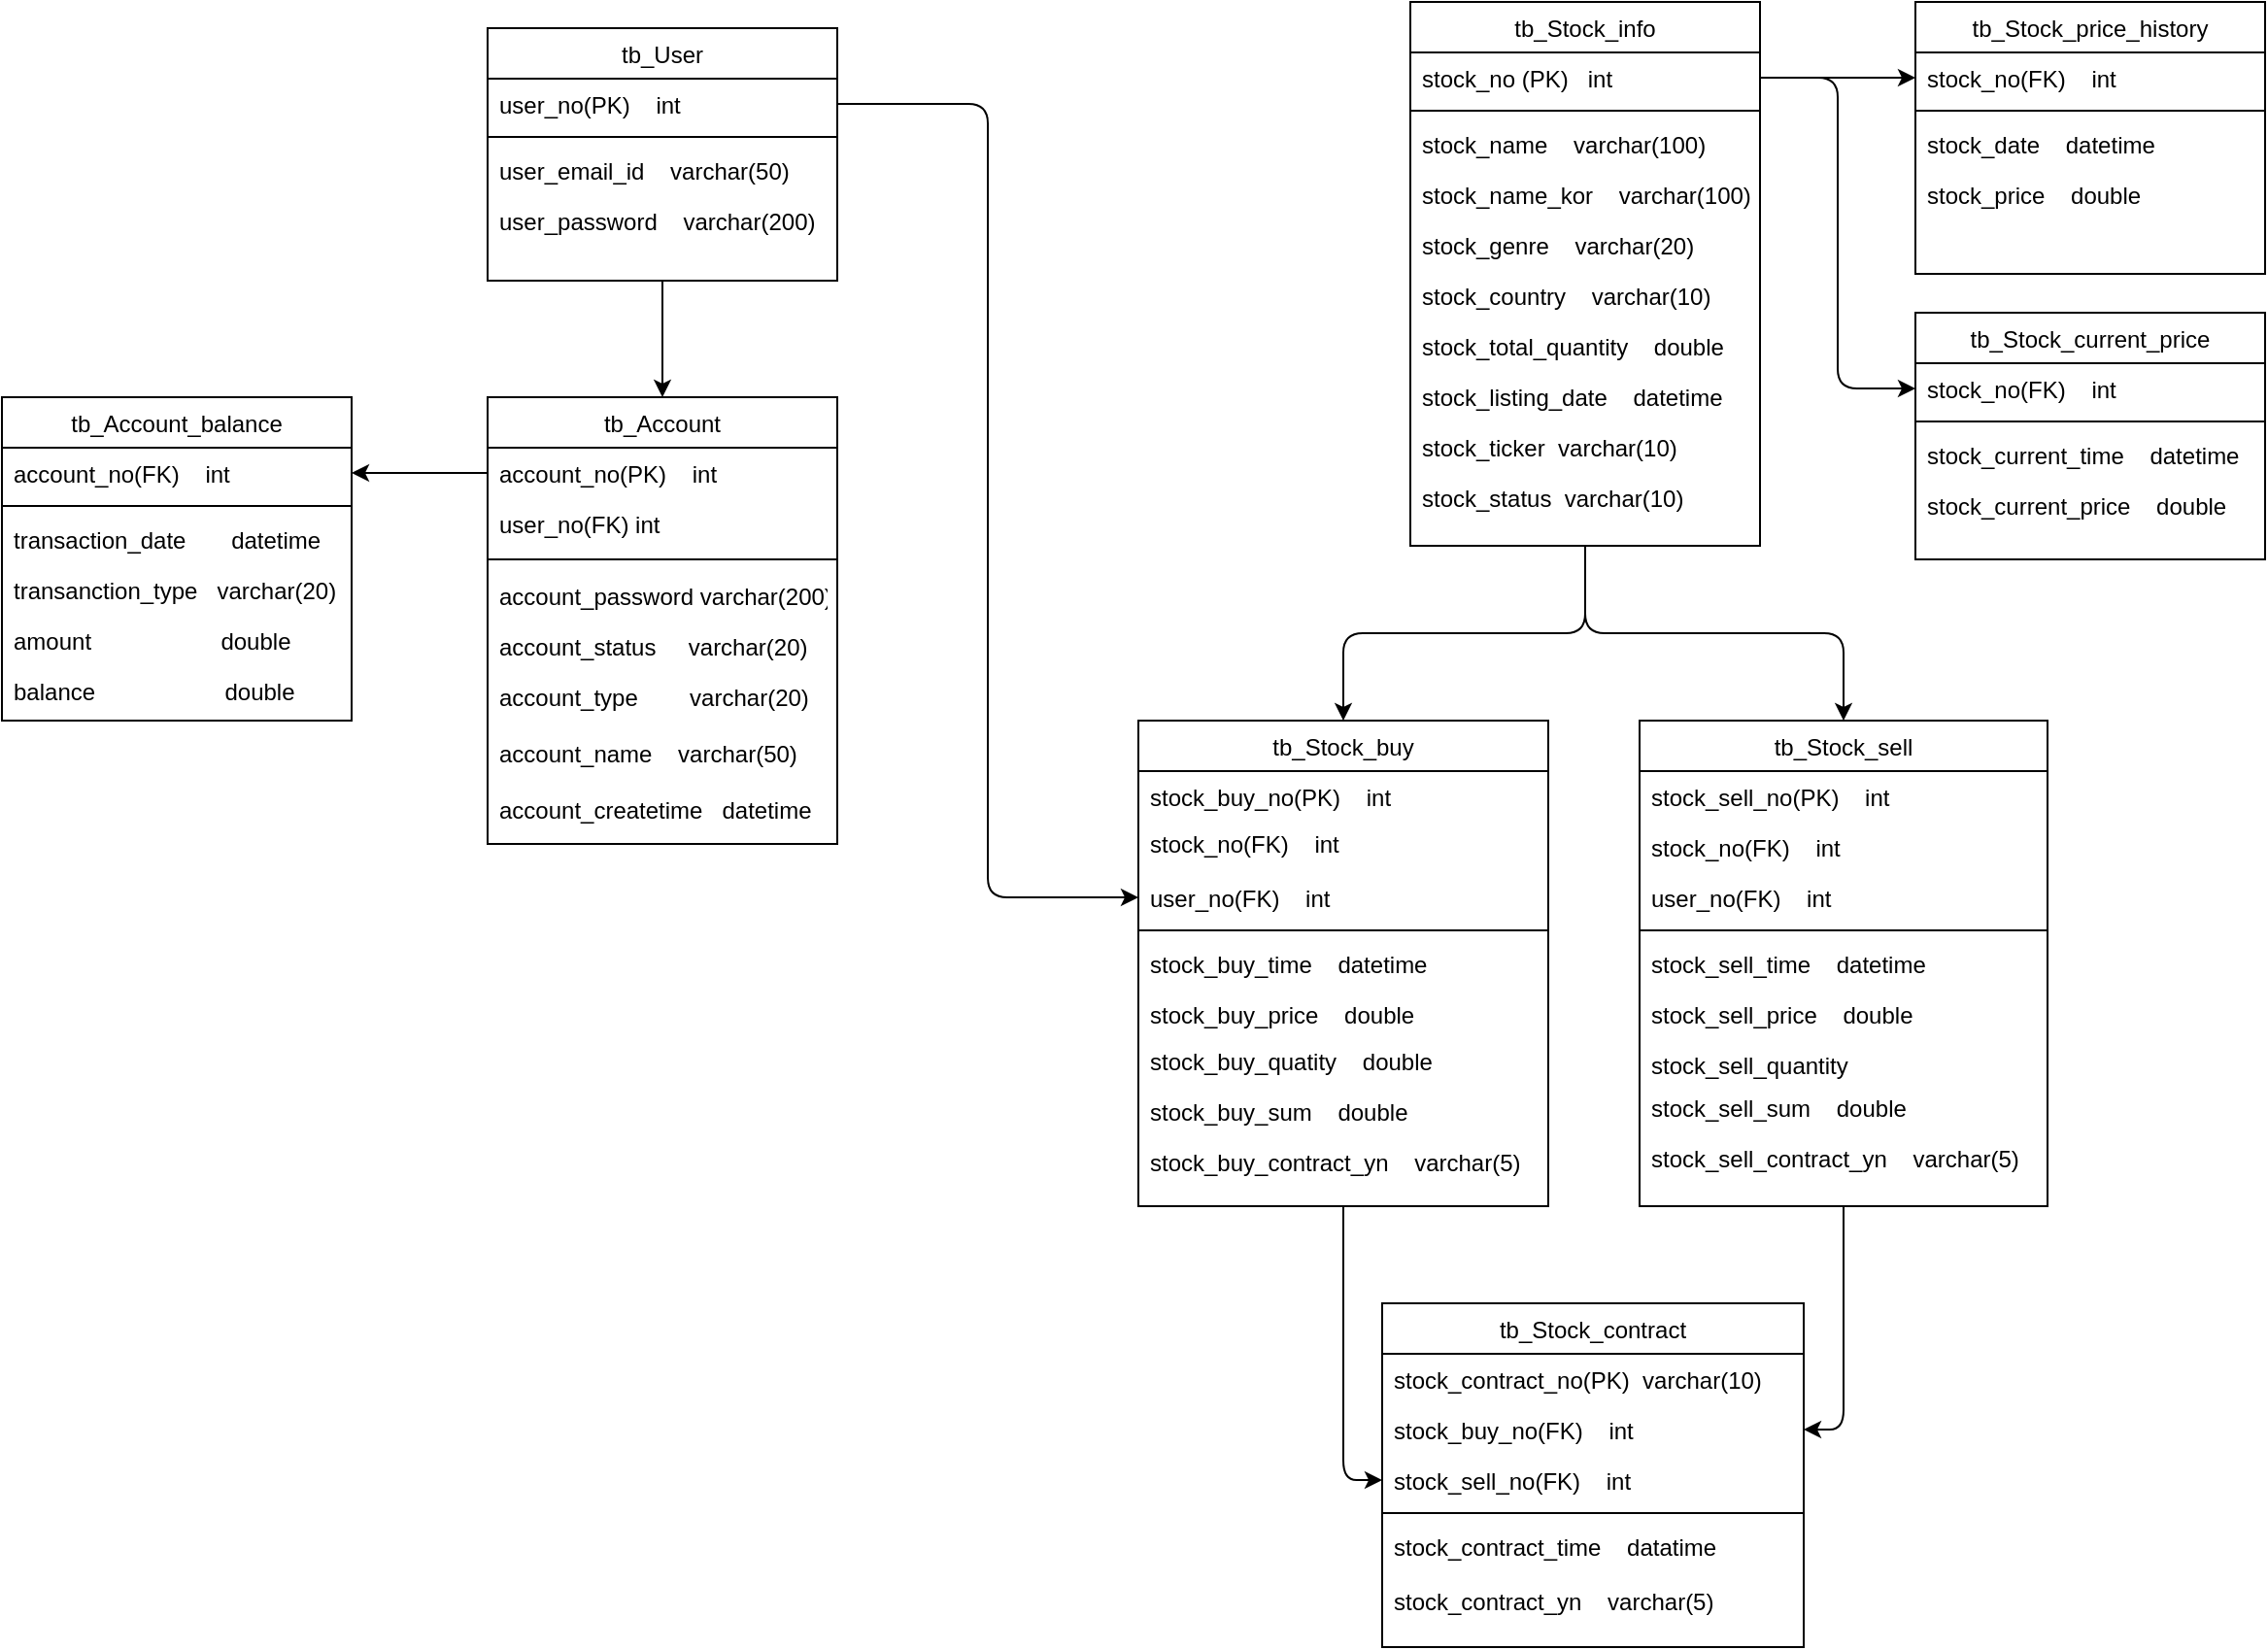 <mxfile version="17.2.4" type="github">
  <diagram id="C5RBs43oDa-KdzZeNtuy" name="Page-1">
    <mxGraphModel dx="1192" dy="621" grid="1" gridSize="10" guides="1" tooltips="1" connect="1" arrows="1" fold="1" page="1" pageScale="1" pageWidth="1654" pageHeight="1169" math="0" shadow="0">
      <root>
        <mxCell id="WIyWlLk6GJQsqaUBKTNV-0" />
        <mxCell id="WIyWlLk6GJQsqaUBKTNV-1" parent="WIyWlLk6GJQsqaUBKTNV-0" />
        <mxCell id="T2g7f27z4spYSyNa_Y1l-1" style="edgeStyle=orthogonalEdgeStyle;curved=0;rounded=1;sketch=0;orthogonalLoop=1;jettySize=auto;html=1;exitX=0.5;exitY=1;exitDx=0;exitDy=0;entryX=0.5;entryY=0;entryDx=0;entryDy=0;" edge="1" parent="WIyWlLk6GJQsqaUBKTNV-1" source="zkfFHV4jXpPFQw0GAbJ--0" target="Wq1SXTCDnoNudq2fz9VN-5">
          <mxGeometry relative="1" as="geometry" />
        </mxCell>
        <mxCell id="zkfFHV4jXpPFQw0GAbJ--0" value="tb_User" style="swimlane;fontStyle=0;align=center;verticalAlign=top;childLayout=stackLayout;horizontal=1;startSize=26;horizontalStack=0;resizeParent=1;resizeLast=0;collapsible=1;marginBottom=0;rounded=0;shadow=0;strokeWidth=1;" parent="WIyWlLk6GJQsqaUBKTNV-1" vertex="1">
          <mxGeometry x="270" y="73.5" width="180" height="130" as="geometry">
            <mxRectangle x="230" y="140" width="160" height="26" as="alternateBounds" />
          </mxGeometry>
        </mxCell>
        <mxCell id="zkfFHV4jXpPFQw0GAbJ--1" value="user_no(PK)    int" style="text;align=left;verticalAlign=top;spacingLeft=4;spacingRight=4;overflow=hidden;rotatable=0;points=[[0,0.5],[1,0.5]];portConstraint=eastwest;" parent="zkfFHV4jXpPFQw0GAbJ--0" vertex="1">
          <mxGeometry y="26" width="180" height="26" as="geometry" />
        </mxCell>
        <mxCell id="zkfFHV4jXpPFQw0GAbJ--4" value="" style="line;html=1;strokeWidth=1;align=left;verticalAlign=middle;spacingTop=-1;spacingLeft=3;spacingRight=3;rotatable=0;labelPosition=right;points=[];portConstraint=eastwest;" parent="zkfFHV4jXpPFQw0GAbJ--0" vertex="1">
          <mxGeometry y="52" width="180" height="8" as="geometry" />
        </mxCell>
        <mxCell id="zkfFHV4jXpPFQw0GAbJ--5" value="user_email_id    varchar(50)" style="text;align=left;verticalAlign=top;spacingLeft=4;spacingRight=4;overflow=hidden;rotatable=0;points=[[0,0.5],[1,0.5]];portConstraint=eastwest;" parent="zkfFHV4jXpPFQw0GAbJ--0" vertex="1">
          <mxGeometry y="60" width="180" height="26" as="geometry" />
        </mxCell>
        <mxCell id="FeT_71qaqcxKw07ORM85-0" value="user_password    varchar(200)" style="text;align=left;verticalAlign=top;spacingLeft=4;spacingRight=4;overflow=hidden;rotatable=0;points=[[0,0.5],[1,0.5]];portConstraint=eastwest;" parent="zkfFHV4jXpPFQw0GAbJ--0" vertex="1">
          <mxGeometry y="86" width="180" height="26" as="geometry" />
        </mxCell>
        <mxCell id="zkfFHV4jXpPFQw0GAbJ--13" value="tb_Stock_price_history" style="swimlane;fontStyle=0;align=center;verticalAlign=top;childLayout=stackLayout;horizontal=1;startSize=26;horizontalStack=0;resizeParent=1;resizeLast=0;collapsible=1;marginBottom=0;rounded=0;shadow=0;strokeWidth=1;" parent="WIyWlLk6GJQsqaUBKTNV-1" vertex="1">
          <mxGeometry x="1005" y="60" width="180" height="140" as="geometry">
            <mxRectangle x="340" y="380" width="170" height="26" as="alternateBounds" />
          </mxGeometry>
        </mxCell>
        <mxCell id="FeT_71qaqcxKw07ORM85-4" value="stock_no(FK)    int" style="text;align=left;verticalAlign=top;spacingLeft=4;spacingRight=4;overflow=hidden;rotatable=0;points=[[0,0.5],[1,0.5]];portConstraint=eastwest;" parent="zkfFHV4jXpPFQw0GAbJ--13" vertex="1">
          <mxGeometry y="26" width="180" height="26" as="geometry" />
        </mxCell>
        <mxCell id="zkfFHV4jXpPFQw0GAbJ--15" value="" style="line;html=1;strokeWidth=1;align=left;verticalAlign=middle;spacingTop=-1;spacingLeft=3;spacingRight=3;rotatable=0;labelPosition=right;points=[];portConstraint=eastwest;" parent="zkfFHV4jXpPFQw0GAbJ--13" vertex="1">
          <mxGeometry y="52" width="180" height="8" as="geometry" />
        </mxCell>
        <mxCell id="FeT_71qaqcxKw07ORM85-5" value="stock_date    datetime" style="text;align=left;verticalAlign=top;spacingLeft=4;spacingRight=4;overflow=hidden;rotatable=0;points=[[0,0.5],[1,0.5]];portConstraint=eastwest;" parent="zkfFHV4jXpPFQw0GAbJ--13" vertex="1">
          <mxGeometry y="60" width="180" height="26" as="geometry" />
        </mxCell>
        <mxCell id="FeT_71qaqcxKw07ORM85-8" value="stock_price    double" style="text;align=left;verticalAlign=top;spacingLeft=4;spacingRight=4;overflow=hidden;rotatable=0;points=[[0,0.5],[1,0.5]];portConstraint=eastwest;" parent="zkfFHV4jXpPFQw0GAbJ--13" vertex="1">
          <mxGeometry y="86" width="180" height="26" as="geometry" />
        </mxCell>
        <mxCell id="T2g7f27z4spYSyNa_Y1l-7" style="edgeStyle=orthogonalEdgeStyle;curved=0;rounded=1;sketch=0;orthogonalLoop=1;jettySize=auto;html=1;exitX=0.5;exitY=1;exitDx=0;exitDy=0;entryX=0.5;entryY=0;entryDx=0;entryDy=0;" edge="1" parent="WIyWlLk6GJQsqaUBKTNV-1" source="zkfFHV4jXpPFQw0GAbJ--17" target="FeT_71qaqcxKw07ORM85-10">
          <mxGeometry relative="1" as="geometry" />
        </mxCell>
        <mxCell id="T2g7f27z4spYSyNa_Y1l-8" style="edgeStyle=orthogonalEdgeStyle;curved=0;rounded=1;sketch=0;orthogonalLoop=1;jettySize=auto;html=1;exitX=0.5;exitY=1;exitDx=0;exitDy=0;" edge="1" parent="WIyWlLk6GJQsqaUBKTNV-1" source="zkfFHV4jXpPFQw0GAbJ--17" target="FeT_71qaqcxKw07ORM85-17">
          <mxGeometry relative="1" as="geometry" />
        </mxCell>
        <mxCell id="zkfFHV4jXpPFQw0GAbJ--17" value="tb_Stock_info" style="swimlane;fontStyle=0;align=center;verticalAlign=top;childLayout=stackLayout;horizontal=1;startSize=26;horizontalStack=0;resizeParent=1;resizeLast=0;collapsible=1;marginBottom=0;rounded=0;shadow=0;strokeWidth=1;" parent="WIyWlLk6GJQsqaUBKTNV-1" vertex="1">
          <mxGeometry x="745" y="60" width="180" height="280" as="geometry">
            <mxRectangle x="550" y="140" width="160" height="26" as="alternateBounds" />
          </mxGeometry>
        </mxCell>
        <mxCell id="zkfFHV4jXpPFQw0GAbJ--18" value="stock_no (PK)   int" style="text;align=left;verticalAlign=top;spacingLeft=4;spacingRight=4;overflow=hidden;rotatable=0;points=[[0,0.5],[1,0.5]];portConstraint=eastwest;" parent="zkfFHV4jXpPFQw0GAbJ--17" vertex="1">
          <mxGeometry y="26" width="180" height="26" as="geometry" />
        </mxCell>
        <mxCell id="zkfFHV4jXpPFQw0GAbJ--23" value="" style="line;html=1;strokeWidth=1;align=left;verticalAlign=middle;spacingTop=-1;spacingLeft=3;spacingRight=3;rotatable=0;labelPosition=right;points=[];portConstraint=eastwest;" parent="zkfFHV4jXpPFQw0GAbJ--17" vertex="1">
          <mxGeometry y="52" width="180" height="8" as="geometry" />
        </mxCell>
        <mxCell id="zkfFHV4jXpPFQw0GAbJ--24" value="stock_name    varchar(100)" style="text;align=left;verticalAlign=top;spacingLeft=4;spacingRight=4;overflow=hidden;rotatable=0;points=[[0,0.5],[1,0.5]];portConstraint=eastwest;" parent="zkfFHV4jXpPFQw0GAbJ--17" vertex="1">
          <mxGeometry y="60" width="180" height="26" as="geometry" />
        </mxCell>
        <mxCell id="zkfFHV4jXpPFQw0GAbJ--25" value="stock_name_kor    varchar(100)" style="text;align=left;verticalAlign=top;spacingLeft=4;spacingRight=4;overflow=hidden;rotatable=0;points=[[0,0.5],[1,0.5]];portConstraint=eastwest;" parent="zkfFHV4jXpPFQw0GAbJ--17" vertex="1">
          <mxGeometry y="86" width="180" height="26" as="geometry" />
        </mxCell>
        <mxCell id="FeT_71qaqcxKw07ORM85-72" value="stock_genre    varchar(20)" style="text;align=left;verticalAlign=top;spacingLeft=4;spacingRight=4;overflow=hidden;rotatable=0;points=[[0,0.5],[1,0.5]];portConstraint=eastwest;" parent="zkfFHV4jXpPFQw0GAbJ--17" vertex="1">
          <mxGeometry y="112" width="180" height="26" as="geometry" />
        </mxCell>
        <mxCell id="FeT_71qaqcxKw07ORM85-3" value="stock_country    varchar(10)" style="text;align=left;verticalAlign=top;spacingLeft=4;spacingRight=4;overflow=hidden;rotatable=0;points=[[0,0.5],[1,0.5]];portConstraint=eastwest;" parent="zkfFHV4jXpPFQw0GAbJ--17" vertex="1">
          <mxGeometry y="138" width="180" height="26" as="geometry" />
        </mxCell>
        <mxCell id="FeT_71qaqcxKw07ORM85-2" value="stock_total_quantity    double" style="text;align=left;verticalAlign=top;spacingLeft=4;spacingRight=4;overflow=hidden;rotatable=0;points=[[0,0.5],[1,0.5]];portConstraint=eastwest;" parent="zkfFHV4jXpPFQw0GAbJ--17" vertex="1">
          <mxGeometry y="164" width="180" height="26" as="geometry" />
        </mxCell>
        <mxCell id="l7Yd_LcLpYPsCpwpfOmZ-4" value="stock_listing_date    datetime" style="text;align=left;verticalAlign=top;spacingLeft=4;spacingRight=4;overflow=hidden;rotatable=0;points=[[0,0.5],[1,0.5]];portConstraint=eastwest;" parent="zkfFHV4jXpPFQw0GAbJ--17" vertex="1">
          <mxGeometry y="190" width="180" height="26" as="geometry" />
        </mxCell>
        <mxCell id="l7Yd_LcLpYPsCpwpfOmZ-5" value="stock_ticker  varchar(10)" style="text;align=left;verticalAlign=top;spacingLeft=4;spacingRight=4;overflow=hidden;rotatable=0;points=[[0,0.5],[1,0.5]];portConstraint=eastwest;" parent="zkfFHV4jXpPFQw0GAbJ--17" vertex="1">
          <mxGeometry y="216" width="180" height="26" as="geometry" />
        </mxCell>
        <mxCell id="l7Yd_LcLpYPsCpwpfOmZ-6" value="stock_status  varchar(10)" style="text;align=left;verticalAlign=top;spacingLeft=4;spacingRight=4;overflow=hidden;rotatable=0;points=[[0,0.5],[1,0.5]];portConstraint=eastwest;" parent="zkfFHV4jXpPFQw0GAbJ--17" vertex="1">
          <mxGeometry y="242" width="180" height="26" as="geometry" />
        </mxCell>
        <mxCell id="T2g7f27z4spYSyNa_Y1l-20" style="edgeStyle=orthogonalEdgeStyle;curved=0;rounded=1;sketch=0;orthogonalLoop=1;jettySize=auto;html=1;entryX=0;entryY=0.5;entryDx=0;entryDy=0;" edge="1" parent="WIyWlLk6GJQsqaUBKTNV-1" source="FeT_71qaqcxKw07ORM85-10" target="FeT_71qaqcxKw07ORM85-58">
          <mxGeometry relative="1" as="geometry" />
        </mxCell>
        <mxCell id="FeT_71qaqcxKw07ORM85-10" value="tb_Stock_buy" style="swimlane;fontStyle=0;align=center;verticalAlign=top;childLayout=stackLayout;horizontal=1;startSize=26;horizontalStack=0;resizeParent=1;resizeLast=0;collapsible=1;marginBottom=0;rounded=0;shadow=0;strokeWidth=1;" parent="WIyWlLk6GJQsqaUBKTNV-1" vertex="1">
          <mxGeometry x="605" y="430" width="211" height="250" as="geometry">
            <mxRectangle x="550" y="140" width="160" height="26" as="alternateBounds" />
          </mxGeometry>
        </mxCell>
        <mxCell id="FeT_71qaqcxKw07ORM85-67" value="stock_buy_no(PK)    int" style="text;align=left;verticalAlign=top;spacingLeft=4;spacingRight=4;overflow=hidden;rotatable=0;points=[[0,0.5],[1,0.5]];portConstraint=eastwest;" parent="FeT_71qaqcxKw07ORM85-10" vertex="1">
          <mxGeometry y="26" width="211" height="24" as="geometry" />
        </mxCell>
        <mxCell id="FeT_71qaqcxKw07ORM85-32" value="stock_no(FK)    int" style="text;align=left;verticalAlign=top;spacingLeft=4;spacingRight=4;overflow=hidden;rotatable=0;points=[[0,0.5],[1,0.5]];portConstraint=eastwest;" parent="FeT_71qaqcxKw07ORM85-10" vertex="1">
          <mxGeometry y="50" width="211" height="28" as="geometry" />
        </mxCell>
        <mxCell id="FeT_71qaqcxKw07ORM85-11" value="user_no(FK)    int" style="text;align=left;verticalAlign=top;spacingLeft=4;spacingRight=4;overflow=hidden;rotatable=0;points=[[0,0.5],[1,0.5]];portConstraint=eastwest;" parent="FeT_71qaqcxKw07ORM85-10" vertex="1">
          <mxGeometry y="78" width="211" height="26" as="geometry" />
        </mxCell>
        <mxCell id="FeT_71qaqcxKw07ORM85-12" value="" style="line;html=1;strokeWidth=1;align=left;verticalAlign=middle;spacingTop=-1;spacingLeft=3;spacingRight=3;rotatable=0;labelPosition=right;points=[];portConstraint=eastwest;" parent="FeT_71qaqcxKw07ORM85-10" vertex="1">
          <mxGeometry y="104" width="211" height="8" as="geometry" />
        </mxCell>
        <mxCell id="FeT_71qaqcxKw07ORM85-13" value="stock_buy_time    datetime" style="text;align=left;verticalAlign=top;spacingLeft=4;spacingRight=4;overflow=hidden;rotatable=0;points=[[0,0.5],[1,0.5]];portConstraint=eastwest;" parent="FeT_71qaqcxKw07ORM85-10" vertex="1">
          <mxGeometry y="112" width="211" height="26" as="geometry" />
        </mxCell>
        <mxCell id="FeT_71qaqcxKw07ORM85-14" value="stock_buy_price    double" style="text;align=left;verticalAlign=top;spacingLeft=4;spacingRight=4;overflow=hidden;rotatable=0;points=[[0,0.5],[1,0.5]];portConstraint=eastwest;" parent="FeT_71qaqcxKw07ORM85-10" vertex="1">
          <mxGeometry y="138" width="211" height="24" as="geometry" />
        </mxCell>
        <mxCell id="FeT_71qaqcxKw07ORM85-49" value="stock_buy_quatity    double" style="text;align=left;verticalAlign=top;spacingLeft=4;spacingRight=4;overflow=hidden;rotatable=0;points=[[0,0.5],[1,0.5]];portConstraint=eastwest;" parent="FeT_71qaqcxKw07ORM85-10" vertex="1">
          <mxGeometry y="162" width="211" height="26" as="geometry" />
        </mxCell>
        <mxCell id="FeT_71qaqcxKw07ORM85-55" value="stock_buy_sum    double" style="text;align=left;verticalAlign=top;spacingLeft=4;spacingRight=4;overflow=hidden;rotatable=0;points=[[0,0.5],[1,0.5]];portConstraint=eastwest;" parent="FeT_71qaqcxKw07ORM85-10" vertex="1">
          <mxGeometry y="188" width="211" height="26" as="geometry" />
        </mxCell>
        <mxCell id="FeT_71qaqcxKw07ORM85-70" value="stock_buy_contract_yn    varchar(5)" style="text;align=left;verticalAlign=top;spacingLeft=4;spacingRight=4;overflow=hidden;rotatable=0;points=[[0,0.5],[1,0.5]];portConstraint=eastwest;" parent="FeT_71qaqcxKw07ORM85-10" vertex="1">
          <mxGeometry y="214" width="211" height="26" as="geometry" />
        </mxCell>
        <mxCell id="T2g7f27z4spYSyNa_Y1l-17" style="edgeStyle=orthogonalEdgeStyle;curved=0;rounded=1;sketch=0;orthogonalLoop=1;jettySize=auto;html=1;exitX=0.5;exitY=1;exitDx=0;exitDy=0;entryX=1;entryY=0.5;entryDx=0;entryDy=0;" edge="1" parent="WIyWlLk6GJQsqaUBKTNV-1" source="FeT_71qaqcxKw07ORM85-17" target="FeT_71qaqcxKw07ORM85-48">
          <mxGeometry relative="1" as="geometry" />
        </mxCell>
        <mxCell id="FeT_71qaqcxKw07ORM85-17" value="tb_Stock_sell" style="swimlane;fontStyle=0;align=center;verticalAlign=top;childLayout=stackLayout;horizontal=1;startSize=26;horizontalStack=0;resizeParent=1;resizeLast=0;collapsible=1;marginBottom=0;rounded=0;shadow=0;strokeWidth=1;" parent="WIyWlLk6GJQsqaUBKTNV-1" vertex="1">
          <mxGeometry x="863" y="430" width="210" height="250" as="geometry">
            <mxRectangle x="550" y="140" width="160" height="26" as="alternateBounds" />
          </mxGeometry>
        </mxCell>
        <mxCell id="FeT_71qaqcxKw07ORM85-69" value="stock_sell_no(PK)    int" style="text;align=left;verticalAlign=top;spacingLeft=4;spacingRight=4;overflow=hidden;rotatable=0;points=[[0,0.5],[1,0.5]];portConstraint=eastwest;" parent="FeT_71qaqcxKw07ORM85-17" vertex="1">
          <mxGeometry y="26" width="210" height="26" as="geometry" />
        </mxCell>
        <mxCell id="FeT_71qaqcxKw07ORM85-18" value="stock_no(FK)    int" style="text;align=left;verticalAlign=top;spacingLeft=4;spacingRight=4;overflow=hidden;rotatable=0;points=[[0,0.5],[1,0.5]];portConstraint=eastwest;" parent="FeT_71qaqcxKw07ORM85-17" vertex="1">
          <mxGeometry y="52" width="210" height="26" as="geometry" />
        </mxCell>
        <mxCell id="FeT_71qaqcxKw07ORM85-33" value="user_no(FK)    int" style="text;align=left;verticalAlign=top;spacingLeft=4;spacingRight=4;overflow=hidden;rotatable=0;points=[[0,0.5],[1,0.5]];portConstraint=eastwest;" parent="FeT_71qaqcxKw07ORM85-17" vertex="1">
          <mxGeometry y="78" width="210" height="26" as="geometry" />
        </mxCell>
        <mxCell id="FeT_71qaqcxKw07ORM85-19" value="" style="line;html=1;strokeWidth=1;align=left;verticalAlign=middle;spacingTop=-1;spacingLeft=3;spacingRight=3;rotatable=0;labelPosition=right;points=[];portConstraint=eastwest;" parent="FeT_71qaqcxKw07ORM85-17" vertex="1">
          <mxGeometry y="104" width="210" height="8" as="geometry" />
        </mxCell>
        <mxCell id="FeT_71qaqcxKw07ORM85-20" value="stock_sell_time    datetime" style="text;align=left;verticalAlign=top;spacingLeft=4;spacingRight=4;overflow=hidden;rotatable=0;points=[[0,0.5],[1,0.5]];portConstraint=eastwest;" parent="FeT_71qaqcxKw07ORM85-17" vertex="1">
          <mxGeometry y="112" width="210" height="26" as="geometry" />
        </mxCell>
        <mxCell id="FeT_71qaqcxKw07ORM85-21" value="stock_sell_price    double" style="text;align=left;verticalAlign=top;spacingLeft=4;spacingRight=4;overflow=hidden;rotatable=0;points=[[0,0.5],[1,0.5]];portConstraint=eastwest;" parent="FeT_71qaqcxKw07ORM85-17" vertex="1">
          <mxGeometry y="138" width="210" height="26" as="geometry" />
        </mxCell>
        <mxCell id="FeT_71qaqcxKw07ORM85-54" value="stock_sell_quantity" style="text;align=left;verticalAlign=top;spacingLeft=4;spacingRight=4;overflow=hidden;rotatable=0;points=[[0,0.5],[1,0.5]];portConstraint=eastwest;" parent="FeT_71qaqcxKw07ORM85-17" vertex="1">
          <mxGeometry y="164" width="210" height="22" as="geometry" />
        </mxCell>
        <mxCell id="FeT_71qaqcxKw07ORM85-22" value="stock_sell_sum    double" style="text;align=left;verticalAlign=top;spacingLeft=4;spacingRight=4;overflow=hidden;rotatable=0;points=[[0,0.5],[1,0.5]];portConstraint=eastwest;" parent="FeT_71qaqcxKw07ORM85-17" vertex="1">
          <mxGeometry y="186" width="210" height="26" as="geometry" />
        </mxCell>
        <mxCell id="FeT_71qaqcxKw07ORM85-56" value="stock_sell_contract_yn    varchar(5)" style="text;align=left;verticalAlign=top;spacingLeft=4;spacingRight=4;overflow=hidden;rotatable=0;points=[[0,0.5],[1,0.5]];portConstraint=eastwest;" parent="FeT_71qaqcxKw07ORM85-17" vertex="1">
          <mxGeometry y="212" width="210" height="26" as="geometry" />
        </mxCell>
        <mxCell id="FeT_71qaqcxKw07ORM85-24" value="tb_Stock_current_price" style="swimlane;fontStyle=0;align=center;verticalAlign=top;childLayout=stackLayout;horizontal=1;startSize=26;horizontalStack=0;resizeParent=1;resizeLast=0;collapsible=1;marginBottom=0;rounded=0;shadow=0;strokeWidth=1;" parent="WIyWlLk6GJQsqaUBKTNV-1" vertex="1">
          <mxGeometry x="1005" y="220" width="180" height="127" as="geometry">
            <mxRectangle x="550" y="140" width="160" height="26" as="alternateBounds" />
          </mxGeometry>
        </mxCell>
        <mxCell id="FeT_71qaqcxKw07ORM85-25" value="stock_no(FK)    int" style="text;align=left;verticalAlign=top;spacingLeft=4;spacingRight=4;overflow=hidden;rotatable=0;points=[[0,0.5],[1,0.5]];portConstraint=eastwest;" parent="FeT_71qaqcxKw07ORM85-24" vertex="1">
          <mxGeometry y="26" width="180" height="26" as="geometry" />
        </mxCell>
        <mxCell id="FeT_71qaqcxKw07ORM85-26" value="" style="line;html=1;strokeWidth=1;align=left;verticalAlign=middle;spacingTop=-1;spacingLeft=3;spacingRight=3;rotatable=0;labelPosition=right;points=[];portConstraint=eastwest;" parent="FeT_71qaqcxKw07ORM85-24" vertex="1">
          <mxGeometry y="52" width="180" height="8" as="geometry" />
        </mxCell>
        <mxCell id="FeT_71qaqcxKw07ORM85-27" value="stock_current_time    datetime" style="text;align=left;verticalAlign=top;spacingLeft=4;spacingRight=4;overflow=hidden;rotatable=0;points=[[0,0.5],[1,0.5]];portConstraint=eastwest;" parent="FeT_71qaqcxKw07ORM85-24" vertex="1">
          <mxGeometry y="60" width="180" height="26" as="geometry" />
        </mxCell>
        <mxCell id="FeT_71qaqcxKw07ORM85-31" value="stock_current_price    double" style="text;align=left;verticalAlign=top;spacingLeft=4;spacingRight=4;overflow=hidden;rotatable=0;points=[[0,0.5],[1,0.5]];portConstraint=eastwest;" parent="FeT_71qaqcxKw07ORM85-24" vertex="1">
          <mxGeometry y="86" width="180" height="26" as="geometry" />
        </mxCell>
        <mxCell id="FeT_71qaqcxKw07ORM85-34" value="tb_Stock_contract" style="swimlane;fontStyle=0;align=center;verticalAlign=top;childLayout=stackLayout;horizontal=1;startSize=26;horizontalStack=0;resizeParent=1;resizeLast=0;collapsible=1;marginBottom=0;rounded=0;shadow=0;strokeWidth=1;" parent="WIyWlLk6GJQsqaUBKTNV-1" vertex="1">
          <mxGeometry x="730.5" y="730" width="217" height="177" as="geometry">
            <mxRectangle x="550" y="140" width="160" height="26" as="alternateBounds" />
          </mxGeometry>
        </mxCell>
        <mxCell id="FeT_71qaqcxKw07ORM85-35" value="stock_contract_no(PK)  varchar(10)" style="text;align=left;verticalAlign=top;spacingLeft=4;spacingRight=4;overflow=hidden;rotatable=0;points=[[0,0.5],[1,0.5]];portConstraint=eastwest;" parent="FeT_71qaqcxKw07ORM85-34" vertex="1">
          <mxGeometry y="26" width="217" height="26" as="geometry" />
        </mxCell>
        <mxCell id="FeT_71qaqcxKw07ORM85-48" value="stock_buy_no(FK)    int" style="text;align=left;verticalAlign=top;spacingLeft=4;spacingRight=4;overflow=hidden;rotatable=0;points=[[0,0.5],[1,0.5]];portConstraint=eastwest;" parent="FeT_71qaqcxKw07ORM85-34" vertex="1">
          <mxGeometry y="52" width="217" height="26" as="geometry" />
        </mxCell>
        <mxCell id="FeT_71qaqcxKw07ORM85-58" value="stock_sell_no(FK)    int" style="text;align=left;verticalAlign=top;spacingLeft=4;spacingRight=4;overflow=hidden;rotatable=0;points=[[0,0.5],[1,0.5]];portConstraint=eastwest;" parent="FeT_71qaqcxKw07ORM85-34" vertex="1">
          <mxGeometry y="78" width="217" height="26" as="geometry" />
        </mxCell>
        <mxCell id="FeT_71qaqcxKw07ORM85-36" value="" style="line;html=1;strokeWidth=1;align=left;verticalAlign=middle;spacingTop=-1;spacingLeft=3;spacingRight=3;rotatable=0;labelPosition=right;points=[];portConstraint=eastwest;" parent="FeT_71qaqcxKw07ORM85-34" vertex="1">
          <mxGeometry y="104" width="217" height="8" as="geometry" />
        </mxCell>
        <mxCell id="FeT_71qaqcxKw07ORM85-37" value="stock_contract_time    datatime" style="text;align=left;verticalAlign=top;spacingLeft=4;spacingRight=4;overflow=hidden;rotatable=0;points=[[0,0.5],[1,0.5]];portConstraint=eastwest;" parent="FeT_71qaqcxKw07ORM85-34" vertex="1">
          <mxGeometry y="112" width="217" height="28" as="geometry" />
        </mxCell>
        <mxCell id="FeT_71qaqcxKw07ORM85-66" value="stock_contract_yn    varchar(5)" style="text;align=left;verticalAlign=top;spacingLeft=4;spacingRight=4;overflow=hidden;rotatable=0;points=[[0,0.5],[1,0.5]];portConstraint=eastwest;" parent="FeT_71qaqcxKw07ORM85-34" vertex="1">
          <mxGeometry y="140" width="217" height="28" as="geometry" />
        </mxCell>
        <mxCell id="Wq1SXTCDnoNudq2fz9VN-5" value="tb_Account" style="swimlane;fontStyle=0;align=center;verticalAlign=top;childLayout=stackLayout;horizontal=1;startSize=26;horizontalStack=0;resizeParent=1;resizeLast=0;collapsible=1;marginBottom=0;rounded=0;shadow=0;strokeWidth=1;" parent="WIyWlLk6GJQsqaUBKTNV-1" vertex="1">
          <mxGeometry x="270" y="263.5" width="180" height="230" as="geometry">
            <mxRectangle x="230" y="140" width="160" height="26" as="alternateBounds" />
          </mxGeometry>
        </mxCell>
        <mxCell id="Wq1SXTCDnoNudq2fz9VN-6" value="account_no(PK)    int" style="text;align=left;verticalAlign=top;spacingLeft=4;spacingRight=4;overflow=hidden;rotatable=0;points=[[0,0.5],[1,0.5]];portConstraint=eastwest;" parent="Wq1SXTCDnoNudq2fz9VN-5" vertex="1">
          <mxGeometry y="26" width="180" height="26" as="geometry" />
        </mxCell>
        <mxCell id="Wq1SXTCDnoNudq2fz9VN-22" value="user_no(FK) int" style="text;align=left;verticalAlign=top;spacingLeft=4;spacingRight=4;overflow=hidden;rotatable=0;points=[[0,0.5],[1,0.5]];portConstraint=eastwest;" parent="Wq1SXTCDnoNudq2fz9VN-5" vertex="1">
          <mxGeometry y="52" width="180" height="26" as="geometry" />
        </mxCell>
        <mxCell id="Wq1SXTCDnoNudq2fz9VN-7" value="" style="line;html=1;strokeWidth=1;align=left;verticalAlign=middle;spacingTop=-1;spacingLeft=3;spacingRight=3;rotatable=0;labelPosition=right;points=[];portConstraint=eastwest;" parent="Wq1SXTCDnoNudq2fz9VN-5" vertex="1">
          <mxGeometry y="78" width="180" height="11" as="geometry" />
        </mxCell>
        <mxCell id="Wq1SXTCDnoNudq2fz9VN-11" value="account_password varchar(200)" style="text;align=left;verticalAlign=top;spacingLeft=4;spacingRight=4;overflow=hidden;rotatable=0;points=[[0,0.5],[1,0.5]];portConstraint=eastwest;" parent="Wq1SXTCDnoNudq2fz9VN-5" vertex="1">
          <mxGeometry y="89" width="180" height="26" as="geometry" />
        </mxCell>
        <mxCell id="Wq1SXTCDnoNudq2fz9VN-13" value="account_status     varchar(20)" style="text;align=left;verticalAlign=top;spacingLeft=4;spacingRight=4;overflow=hidden;rotatable=0;points=[[0,0.5],[1,0.5]];portConstraint=eastwest;" parent="Wq1SXTCDnoNudq2fz9VN-5" vertex="1">
          <mxGeometry y="115" width="180" height="26" as="geometry" />
        </mxCell>
        <mxCell id="Wq1SXTCDnoNudq2fz9VN-12" value="account_type        varchar(20)" style="text;align=left;verticalAlign=top;spacingLeft=4;spacingRight=4;overflow=hidden;rotatable=0;points=[[0,0.5],[1,0.5]];portConstraint=eastwest;" parent="Wq1SXTCDnoNudq2fz9VN-5" vertex="1">
          <mxGeometry y="141" width="180" height="29" as="geometry" />
        </mxCell>
        <mxCell id="Wq1SXTCDnoNudq2fz9VN-8" value="account_name    varchar(50)" style="text;align=left;verticalAlign=top;spacingLeft=4;spacingRight=4;overflow=hidden;rotatable=0;points=[[0,0.5],[1,0.5]];portConstraint=eastwest;" parent="Wq1SXTCDnoNudq2fz9VN-5" vertex="1">
          <mxGeometry y="170" width="180" height="29" as="geometry" />
        </mxCell>
        <mxCell id="Wq1SXTCDnoNudq2fz9VN-9" value="account_createtime   datetime" style="text;align=left;verticalAlign=top;spacingLeft=4;spacingRight=4;overflow=hidden;rotatable=0;points=[[0,0.5],[1,0.5]];portConstraint=eastwest;" parent="Wq1SXTCDnoNudq2fz9VN-5" vertex="1">
          <mxGeometry y="199" width="180" height="26" as="geometry" />
        </mxCell>
        <mxCell id="Wq1SXTCDnoNudq2fz9VN-14" value="tb_Account_balance" style="swimlane;fontStyle=0;align=center;verticalAlign=top;childLayout=stackLayout;horizontal=1;startSize=26;horizontalStack=0;resizeParent=1;resizeLast=0;collapsible=1;marginBottom=0;rounded=0;shadow=0;strokeWidth=1;" parent="WIyWlLk6GJQsqaUBKTNV-1" vertex="1">
          <mxGeometry x="20" y="263.5" width="180" height="166.5" as="geometry">
            <mxRectangle x="230" y="140" width="160" height="26" as="alternateBounds" />
          </mxGeometry>
        </mxCell>
        <mxCell id="Wq1SXTCDnoNudq2fz9VN-15" value="account_no(FK)    int" style="text;align=left;verticalAlign=top;spacingLeft=4;spacingRight=4;overflow=hidden;rotatable=0;points=[[0,0.5],[1,0.5]];portConstraint=eastwest;" parent="Wq1SXTCDnoNudq2fz9VN-14" vertex="1">
          <mxGeometry y="26" width="180" height="26" as="geometry" />
        </mxCell>
        <mxCell id="Wq1SXTCDnoNudq2fz9VN-16" value="" style="line;html=1;strokeWidth=1;align=left;verticalAlign=middle;spacingTop=-1;spacingLeft=3;spacingRight=3;rotatable=0;labelPosition=right;points=[];portConstraint=eastwest;" parent="Wq1SXTCDnoNudq2fz9VN-14" vertex="1">
          <mxGeometry y="52" width="180" height="8" as="geometry" />
        </mxCell>
        <mxCell id="Wq1SXTCDnoNudq2fz9VN-17" value="transaction_date       datetime" style="text;align=left;verticalAlign=top;spacingLeft=4;spacingRight=4;overflow=hidden;rotatable=0;points=[[0,0.5],[1,0.5]];portConstraint=eastwest;" parent="Wq1SXTCDnoNudq2fz9VN-14" vertex="1">
          <mxGeometry y="60" width="180" height="26" as="geometry" />
        </mxCell>
        <mxCell id="Wq1SXTCDnoNudq2fz9VN-18" value="transanction_type   varchar(20)" style="text;align=left;verticalAlign=top;spacingLeft=4;spacingRight=4;overflow=hidden;rotatable=0;points=[[0,0.5],[1,0.5]];portConstraint=eastwest;" parent="Wq1SXTCDnoNudq2fz9VN-14" vertex="1">
          <mxGeometry y="86" width="180" height="26" as="geometry" />
        </mxCell>
        <mxCell id="Wq1SXTCDnoNudq2fz9VN-19" value="amount                    double&#xa;" style="text;align=left;verticalAlign=top;spacingLeft=4;spacingRight=4;overflow=hidden;rotatable=0;points=[[0,0.5],[1,0.5]];portConstraint=eastwest;" parent="Wq1SXTCDnoNudq2fz9VN-14" vertex="1">
          <mxGeometry y="112" width="180" height="26" as="geometry" />
        </mxCell>
        <mxCell id="T2g7f27z4spYSyNa_Y1l-13" value="balance                    double" style="text;align=left;verticalAlign=top;spacingLeft=4;spacingRight=4;overflow=hidden;rotatable=0;points=[[0,0.5],[1,0.5]];portConstraint=eastwest;" vertex="1" parent="Wq1SXTCDnoNudq2fz9VN-14">
          <mxGeometry y="138" width="180" height="26" as="geometry" />
        </mxCell>
        <mxCell id="T2g7f27z4spYSyNa_Y1l-5" style="edgeStyle=orthogonalEdgeStyle;curved=0;rounded=1;sketch=0;orthogonalLoop=1;jettySize=auto;html=1;exitX=1;exitY=0.5;exitDx=0;exitDy=0;" edge="1" parent="WIyWlLk6GJQsqaUBKTNV-1" source="zkfFHV4jXpPFQw0GAbJ--18" target="FeT_71qaqcxKw07ORM85-4">
          <mxGeometry relative="1" as="geometry" />
        </mxCell>
        <mxCell id="T2g7f27z4spYSyNa_Y1l-6" style="edgeStyle=orthogonalEdgeStyle;curved=0;rounded=1;sketch=0;orthogonalLoop=1;jettySize=auto;html=1;exitX=1;exitY=0.5;exitDx=0;exitDy=0;entryX=0;entryY=0.5;entryDx=0;entryDy=0;" edge="1" parent="WIyWlLk6GJQsqaUBKTNV-1" source="zkfFHV4jXpPFQw0GAbJ--18" target="FeT_71qaqcxKw07ORM85-25">
          <mxGeometry relative="1" as="geometry" />
        </mxCell>
        <mxCell id="T2g7f27z4spYSyNa_Y1l-9" style="edgeStyle=orthogonalEdgeStyle;curved=0;rounded=1;sketch=0;orthogonalLoop=1;jettySize=auto;html=1;exitX=0;exitY=0.5;exitDx=0;exitDy=0;entryX=1;entryY=0.5;entryDx=0;entryDy=0;" edge="1" parent="WIyWlLk6GJQsqaUBKTNV-1" source="Wq1SXTCDnoNudq2fz9VN-6" target="Wq1SXTCDnoNudq2fz9VN-15">
          <mxGeometry relative="1" as="geometry" />
        </mxCell>
        <mxCell id="T2g7f27z4spYSyNa_Y1l-12" style="edgeStyle=orthogonalEdgeStyle;curved=0;rounded=1;sketch=0;orthogonalLoop=1;jettySize=auto;html=1;" edge="1" parent="WIyWlLk6GJQsqaUBKTNV-1" source="zkfFHV4jXpPFQw0GAbJ--1" target="FeT_71qaqcxKw07ORM85-11">
          <mxGeometry relative="1" as="geometry" />
        </mxCell>
      </root>
    </mxGraphModel>
  </diagram>
</mxfile>
